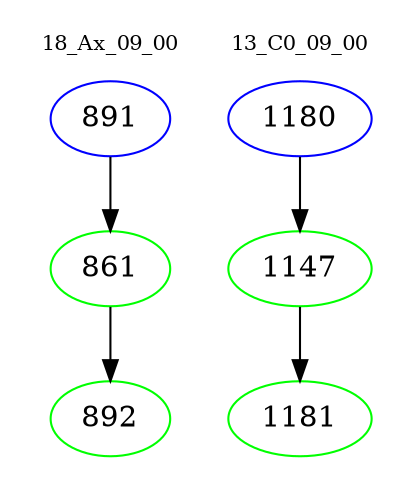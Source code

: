 digraph{
subgraph cluster_0 {
color = white
label = "18_Ax_09_00";
fontsize=10;
T0_891 [label="891", color="blue"]
T0_891 -> T0_861 [color="black"]
T0_861 [label="861", color="green"]
T0_861 -> T0_892 [color="black"]
T0_892 [label="892", color="green"]
}
subgraph cluster_1 {
color = white
label = "13_C0_09_00";
fontsize=10;
T1_1180 [label="1180", color="blue"]
T1_1180 -> T1_1147 [color="black"]
T1_1147 [label="1147", color="green"]
T1_1147 -> T1_1181 [color="black"]
T1_1181 [label="1181", color="green"]
}
}
